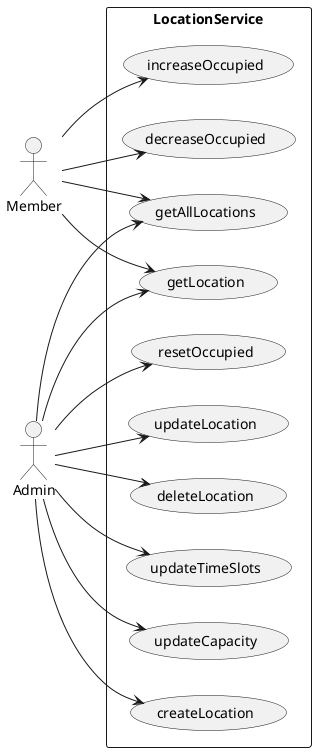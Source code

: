 @startuml
left to right direction

actor "Member" as member

actor "Admin" as admin

rectangle LocationService {

usecase "getAllLocations" as uc3
usecase "createLocation" as uc4
usecase "getLocation" as uc5
usecase "updateLocation" as uc6
usecase "deleteLocation" as uc7
usecase "updateTimeSlots" as uc8
usecase "updateCapacity" as uc9
usecase "increaseOccupied" as uc10
usecase "decreaseOccupied" as uc11
usecase "resetOccupied" as uc12


member -->uc3
member -->uc5
member --> uc10
member --> uc11

admin --> uc3
admin --> uc4
admin --> uc5
admin --> uc6
admin --> uc7
admin --> uc8
admin --> uc9
admin --> uc12

}

@enduml